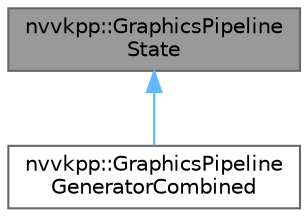 digraph "nvvkpp::GraphicsPipelineState"
{
 // LATEX_PDF_SIZE
  bgcolor="transparent";
  edge [fontname=Helvetica,fontsize=10,labelfontname=Helvetica,labelfontsize=10];
  node [fontname=Helvetica,fontsize=10,shape=box,height=0.2,width=0.4];
  Node1 [id="Node000001",label="nvvkpp::GraphicsPipeline\lState",height=0.2,width=0.4,color="gray40", fillcolor="grey60", style="filled", fontcolor="black",tooltip=" "];
  Node1 -> Node2 [id="edge1_Node000001_Node000002",dir="back",color="steelblue1",style="solid",tooltip=" "];
  Node2 [id="Node000002",label="nvvkpp::GraphicsPipeline\lGeneratorCombined",height=0.2,width=0.4,color="gray40", fillcolor="white", style="filled",URL="$structnvvkpp_1_1_graphics_pipeline_generator_combined.html",tooltip=" "];
}
